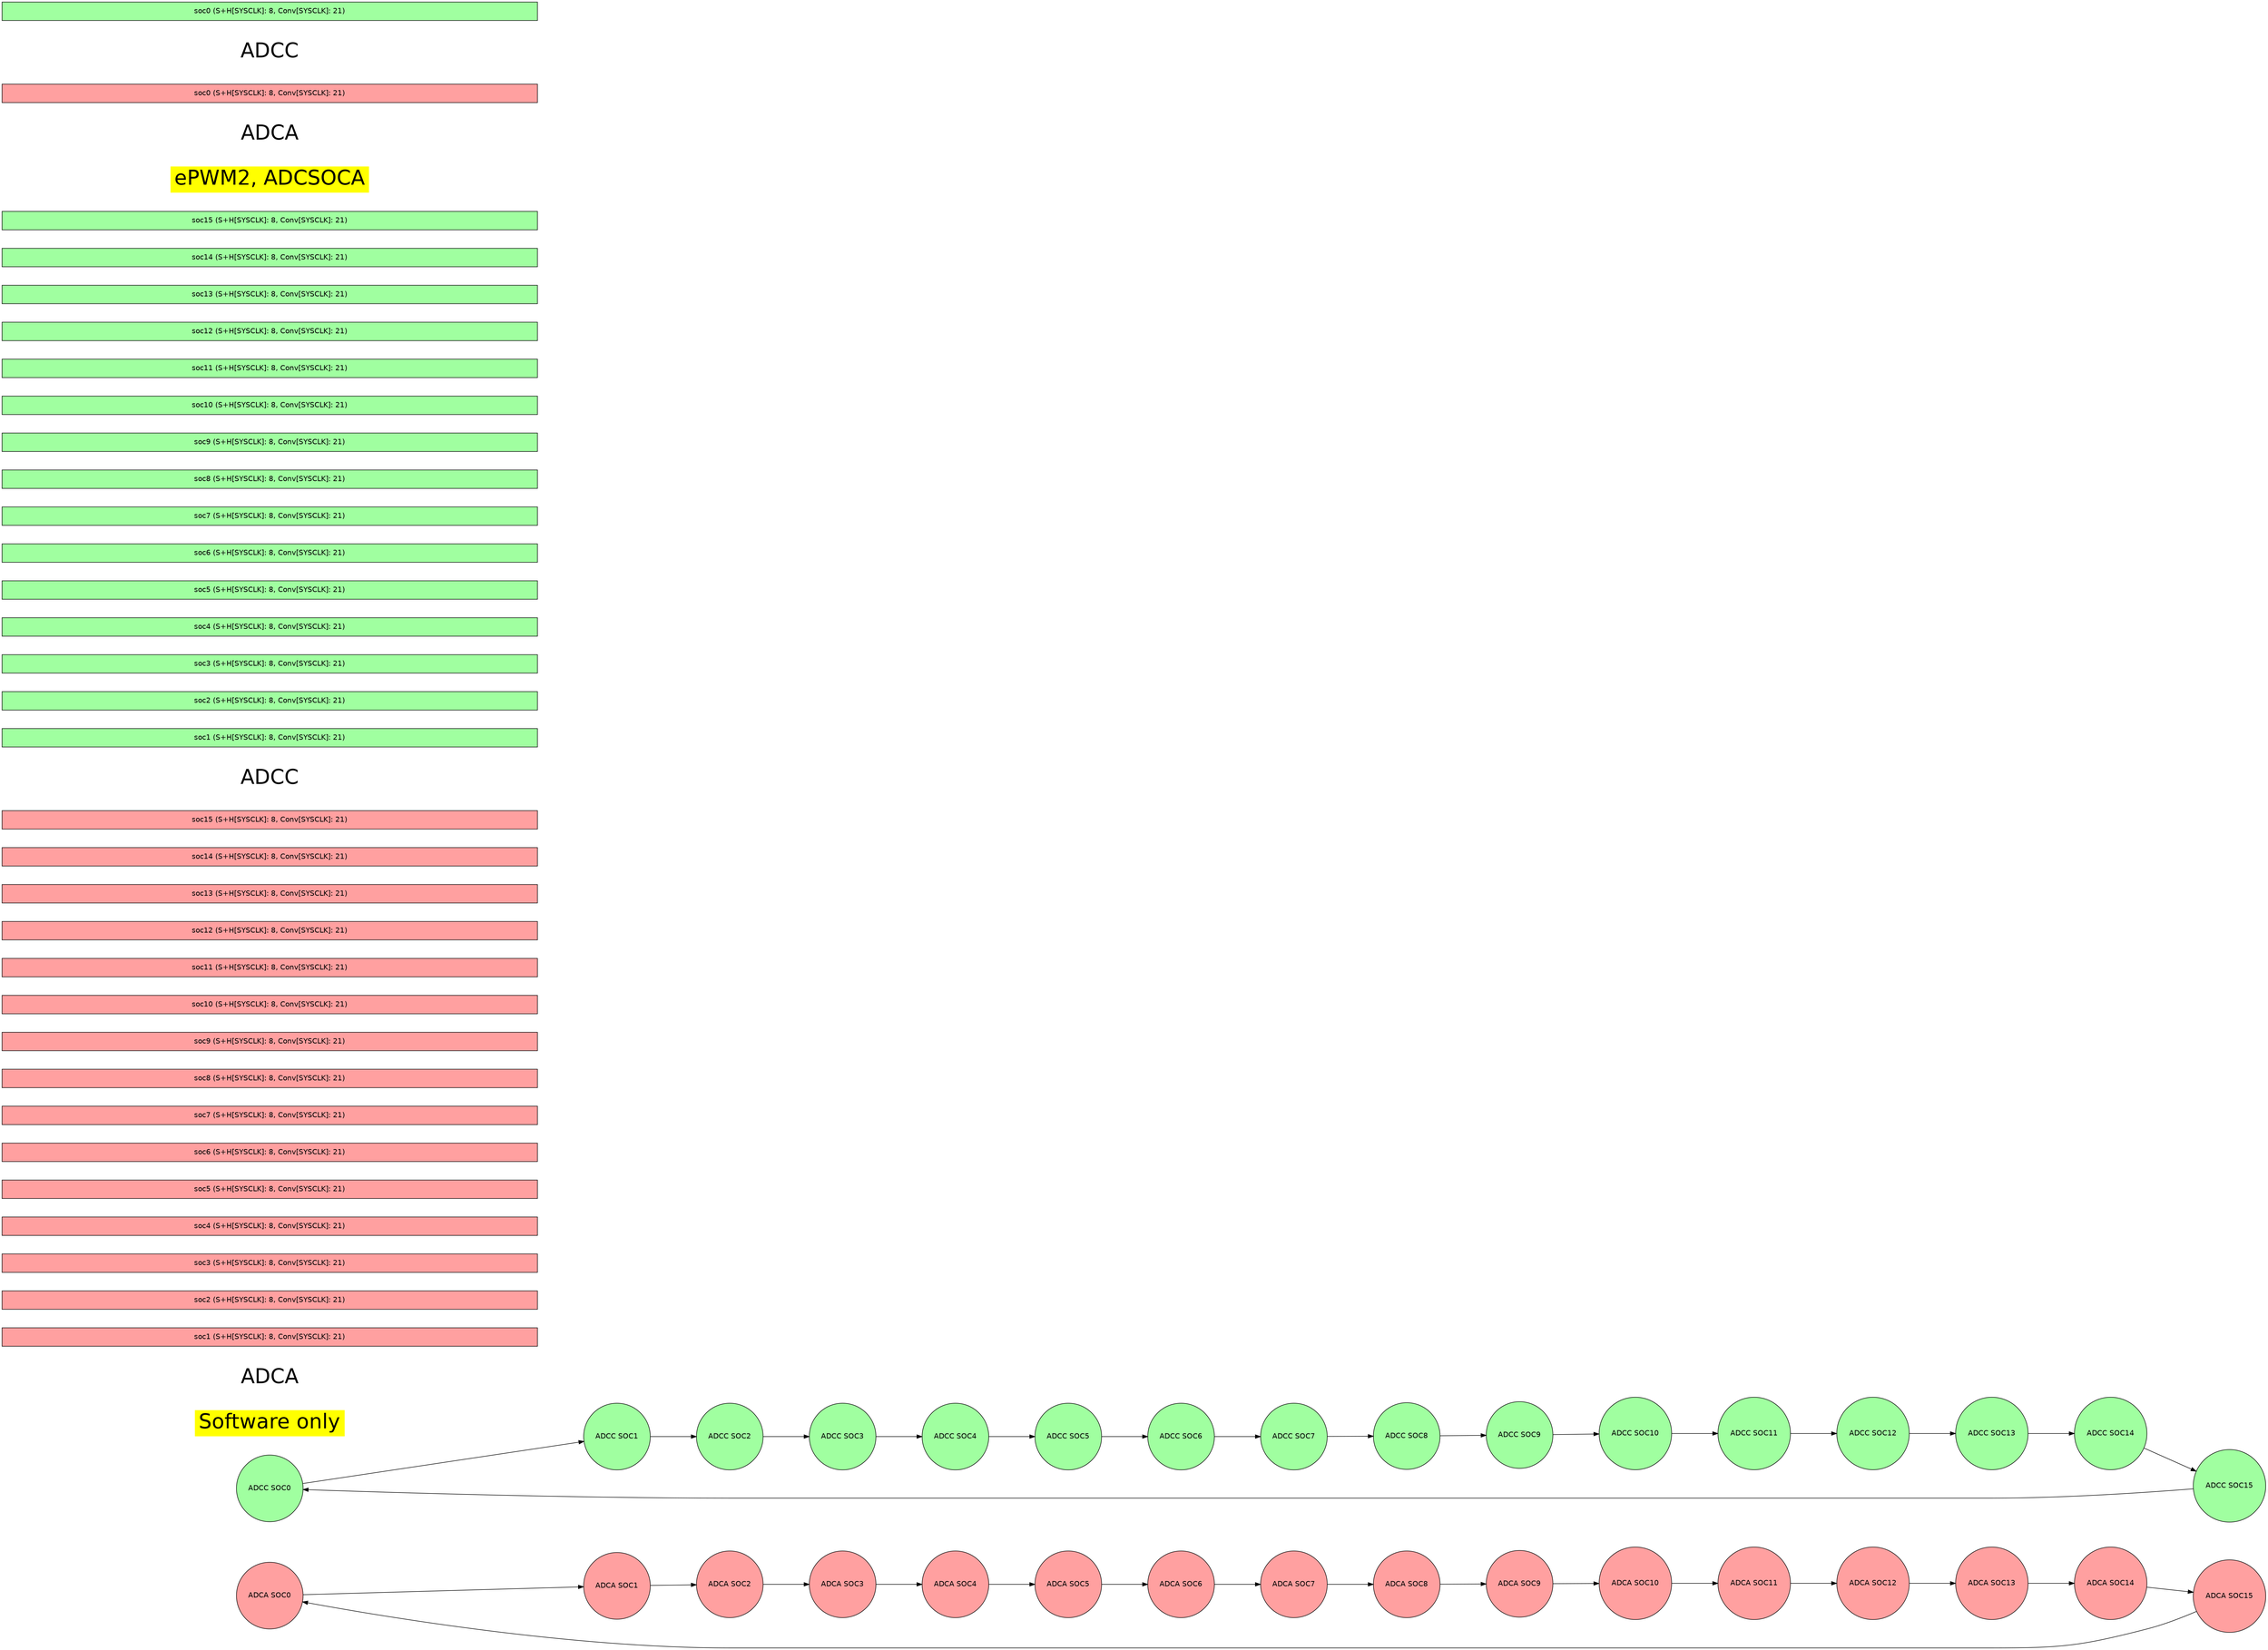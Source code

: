 digraph {
    graph [fontname = "helvetica"];
    node  [fontname = "helvetica"];
    edge  [fontname = "helvetica"];
    graph [mclimit=50 nodesep=0.5 rankdir=LR ranksep=1.25]

    node [shape = circle style=filled];

        adca_SOC0 [label="ADCA SOC0" fillcolor="#FFA0A0" pos="0.000,7.689!"]
        adca_SOC1 [label="ADCA SOC1" fillcolor="#FFA0A0" pos="2.942,7.103!"]
        adca_SOC2 [label="ADCA SOC2" fillcolor="#FFA0A0" pos="5.437,5.437!"]
        adca_SOC3 [label="ADCA SOC3" fillcolor="#FFA0A0" pos="7.103,2.942!"]
        adca_SOC4 [label="ADCA SOC4" fillcolor="#FFA0A0" pos="7.689,0.000!"]
        adca_SOC5 [label="ADCA SOC5" fillcolor="#FFA0A0" pos="7.103,-2.942!"]
        adca_SOC6 [label="ADCA SOC6" fillcolor="#FFA0A0" pos="5.437,-5.437!"]
        adca_SOC7 [label="ADCA SOC7" fillcolor="#FFA0A0" pos="2.942,-7.103!"]
        adca_SOC8 [label="ADCA SOC8" fillcolor="#FFA0A0" pos="0.000,-7.689!"]
        adca_SOC9 [label="ADCA SOC9" fillcolor="#FFA0A0" pos="-2.942,-7.103!"]
        adca_SOC10 [label="ADCA SOC10" fillcolor="#FFA0A0" pos="-5.437,-5.437!"]
        adca_SOC11 [label="ADCA SOC11" fillcolor="#FFA0A0" pos="-7.103,-2.942!"]
        adca_SOC12 [label="ADCA SOC12" fillcolor="#FFA0A0" pos="-7.689,-0.000!"]
        adca_SOC13 [label="ADCA SOC13" fillcolor="#FFA0A0" pos="-7.103,2.942!"]
        adca_SOC14 [label="ADCA SOC14" fillcolor="#FFA0A0" pos="-5.437,5.437!"]
        adca_SOC15 [label="ADCA SOC15" fillcolor="#FFA0A0" pos="-2.942,7.103!"]
        adca_SOC0 -> adca_SOC1
        adca_SOC1 -> adca_SOC2
        adca_SOC2 -> adca_SOC3
        adca_SOC3 -> adca_SOC4
        adca_SOC4 -> adca_SOC5
        adca_SOC5 -> adca_SOC6
        adca_SOC6 -> adca_SOC7
        adca_SOC7 -> adca_SOC8
        adca_SOC8 -> adca_SOC9
        adca_SOC9 -> adca_SOC10
        adca_SOC10 -> adca_SOC11
        adca_SOC11 -> adca_SOC12
        adca_SOC12 -> adca_SOC13
        adca_SOC13 -> adca_SOC14
        adca_SOC14 -> adca_SOC15
        adca_SOC15 -> adca_SOC0
        adcc_SOC0 [label="ADCC SOC0" fillcolor="#A0FFA0" pos="0.000,-43.311!"]
        adcc_SOC1 [label="ADCC SOC1" fillcolor="#A0FFA0" pos="2.942,-43.897!"]
        adcc_SOC2 [label="ADCC SOC2" fillcolor="#A0FFA0" pos="5.437,-45.563!"]
        adcc_SOC3 [label="ADCC SOC3" fillcolor="#A0FFA0" pos="7.103,-48.058!"]
        adcc_SOC4 [label="ADCC SOC4" fillcolor="#A0FFA0" pos="7.689,-51.000!"]
        adcc_SOC5 [label="ADCC SOC5" fillcolor="#A0FFA0" pos="7.103,-53.942!"]
        adcc_SOC6 [label="ADCC SOC6" fillcolor="#A0FFA0" pos="5.437,-56.437!"]
        adcc_SOC7 [label="ADCC SOC7" fillcolor="#A0FFA0" pos="2.942,-58.103!"]
        adcc_SOC8 [label="ADCC SOC8" fillcolor="#A0FFA0" pos="0.000,-58.689!"]
        adcc_SOC9 [label="ADCC SOC9" fillcolor="#A0FFA0" pos="-2.942,-58.103!"]
        adcc_SOC10 [label="ADCC SOC10" fillcolor="#A0FFA0" pos="-5.437,-56.437!"]
        adcc_SOC11 [label="ADCC SOC11" fillcolor="#A0FFA0" pos="-7.103,-53.942!"]
        adcc_SOC12 [label="ADCC SOC12" fillcolor="#A0FFA0" pos="-7.689,-51.000!"]
        adcc_SOC13 [label="ADCC SOC13" fillcolor="#A0FFA0" pos="-7.103,-48.058!"]
        adcc_SOC14 [label="ADCC SOC14" fillcolor="#A0FFA0" pos="-5.437,-45.563!"]
        adcc_SOC15 [label="ADCC SOC15" fillcolor="#A0FFA0" pos="-2.942,-43.897!"]
        adcc_SOC0 -> adcc_SOC1
        adcc_SOC1 -> adcc_SOC2
        adcc_SOC2 -> adcc_SOC3
        adcc_SOC3 -> adcc_SOC4
        adcc_SOC4 -> adcc_SOC5
        adcc_SOC5 -> adcc_SOC6
        adcc_SOC6 -> adcc_SOC7
        adcc_SOC7 -> adcc_SOC8
        adcc_SOC8 -> adcc_SOC9
        adcc_SOC9 -> adcc_SOC10
        adcc_SOC10 -> adcc_SOC11
        adcc_SOC11 -> adcc_SOC12
        adcc_SOC12 -> adcc_SOC13
        adcc_SOC13 -> adcc_SOC14
        adcc_SOC14 -> adcc_SOC15
        adcc_SOC15 -> adcc_SOC0
    node [shape=rect style=filled];
        ADC_TRIGGER_SW_ONLY[label="Software only" fillcolor="yellow"  fontsize="40" color="white" pos="24.000,-3.000!"]
          
        adca_ADC_TRIGGER_SW_ONLY[label="ADCA"  fontsize="40" fillcolor="white" color="white" pos="24.000,-9.000!"]
          
        adca_ADC_TRIGGER_SW_ONLY_soc1[label="soc1 (S+H[SYSCLK]: 8, Conv[SYSCLK]: 21)" fillcolor="#FFA0A0" width="14.500" pos="34.250,-9.000!"]
          
        adca_ADC_TRIGGER_SW_ONLY_soc2[label="soc2 (S+H[SYSCLK]: 8, Conv[SYSCLK]: 21)" fillcolor="#FFA0A0" width="14.500" pos="48.750,-9.000!"]
          
        adca_ADC_TRIGGER_SW_ONLY_soc3[label="soc3 (S+H[SYSCLK]: 8, Conv[SYSCLK]: 21)" fillcolor="#FFA0A0" width="14.500" pos="63.250,-9.000!"]
          
        adca_ADC_TRIGGER_SW_ONLY_soc4[label="soc4 (S+H[SYSCLK]: 8, Conv[SYSCLK]: 21)" fillcolor="#FFA0A0" width="14.500" pos="77.750,-9.000!"]
          
        adca_ADC_TRIGGER_SW_ONLY_soc5[label="soc5 (S+H[SYSCLK]: 8, Conv[SYSCLK]: 21)" fillcolor="#FFA0A0" width="14.500" pos="92.250,-9.000!"]
          
        adca_ADC_TRIGGER_SW_ONLY_soc6[label="soc6 (S+H[SYSCLK]: 8, Conv[SYSCLK]: 21)" fillcolor="#FFA0A0" width="14.500" pos="106.750,-9.000!"]
          
        adca_ADC_TRIGGER_SW_ONLY_soc7[label="soc7 (S+H[SYSCLK]: 8, Conv[SYSCLK]: 21)" fillcolor="#FFA0A0" width="14.500" pos="121.250,-9.000!"]
          
        adca_ADC_TRIGGER_SW_ONLY_soc8[label="soc8 (S+H[SYSCLK]: 8, Conv[SYSCLK]: 21)" fillcolor="#FFA0A0" width="14.500" pos="135.750,-9.000!"]
          
        adca_ADC_TRIGGER_SW_ONLY_soc9[label="soc9 (S+H[SYSCLK]: 8, Conv[SYSCLK]: 21)" fillcolor="#FFA0A0" width="14.500" pos="150.250,-9.000!"]
          
        adca_ADC_TRIGGER_SW_ONLY_soc10[label="soc10 (S+H[SYSCLK]: 8, Conv[SYSCLK]: 21)" fillcolor="#FFA0A0" width="14.500" pos="164.750,-9.000!"]
          
        adca_ADC_TRIGGER_SW_ONLY_soc11[label="soc11 (S+H[SYSCLK]: 8, Conv[SYSCLK]: 21)" fillcolor="#FFA0A0" width="14.500" pos="179.250,-9.000!"]
          
        adca_ADC_TRIGGER_SW_ONLY_soc12[label="soc12 (S+H[SYSCLK]: 8, Conv[SYSCLK]: 21)" fillcolor="#FFA0A0" width="14.500" pos="193.750,-9.000!"]
          
        adca_ADC_TRIGGER_SW_ONLY_soc13[label="soc13 (S+H[SYSCLK]: 8, Conv[SYSCLK]: 21)" fillcolor="#FFA0A0" width="14.500" pos="208.250,-9.000!"]
          
        adca_ADC_TRIGGER_SW_ONLY_soc14[label="soc14 (S+H[SYSCLK]: 8, Conv[SYSCLK]: 21)" fillcolor="#FFA0A0" width="14.500" pos="222.750,-9.000!"]
          
        adca_ADC_TRIGGER_SW_ONLY_soc15[label="soc15 (S+H[SYSCLK]: 8, Conv[SYSCLK]: 21)" fillcolor="#FFA0A0" width="14.500" pos="237.250,-9.000!"]
          
        adcc_ADC_TRIGGER_SW_ONLY[label="ADCC"  fontsize="40" fillcolor="white" color="white" pos="24.000,-12.000!"]
          
        adcc_ADC_TRIGGER_SW_ONLY_soc1[label="soc1 (S+H[SYSCLK]: 8, Conv[SYSCLK]: 21)" fillcolor="#A0FFA0" width="14.500" pos="34.250,-12.000!"]
          
        adcc_ADC_TRIGGER_SW_ONLY_soc2[label="soc2 (S+H[SYSCLK]: 8, Conv[SYSCLK]: 21)" fillcolor="#A0FFA0" width="14.500" pos="48.750,-12.000!"]
          
        adcc_ADC_TRIGGER_SW_ONLY_soc3[label="soc3 (S+H[SYSCLK]: 8, Conv[SYSCLK]: 21)" fillcolor="#A0FFA0" width="14.500" pos="63.250,-12.000!"]
          
        adcc_ADC_TRIGGER_SW_ONLY_soc4[label="soc4 (S+H[SYSCLK]: 8, Conv[SYSCLK]: 21)" fillcolor="#A0FFA0" width="14.500" pos="77.750,-12.000!"]
          
        adcc_ADC_TRIGGER_SW_ONLY_soc5[label="soc5 (S+H[SYSCLK]: 8, Conv[SYSCLK]: 21)" fillcolor="#A0FFA0" width="14.500" pos="92.250,-12.000!"]
          
        adcc_ADC_TRIGGER_SW_ONLY_soc6[label="soc6 (S+H[SYSCLK]: 8, Conv[SYSCLK]: 21)" fillcolor="#A0FFA0" width="14.500" pos="106.750,-12.000!"]
          
        adcc_ADC_TRIGGER_SW_ONLY_soc7[label="soc7 (S+H[SYSCLK]: 8, Conv[SYSCLK]: 21)" fillcolor="#A0FFA0" width="14.500" pos="121.250,-12.000!"]
          
        adcc_ADC_TRIGGER_SW_ONLY_soc8[label="soc8 (S+H[SYSCLK]: 8, Conv[SYSCLK]: 21)" fillcolor="#A0FFA0" width="14.500" pos="135.750,-12.000!"]
          
        adcc_ADC_TRIGGER_SW_ONLY_soc9[label="soc9 (S+H[SYSCLK]: 8, Conv[SYSCLK]: 21)" fillcolor="#A0FFA0" width="14.500" pos="150.250,-12.000!"]
          
        adcc_ADC_TRIGGER_SW_ONLY_soc10[label="soc10 (S+H[SYSCLK]: 8, Conv[SYSCLK]: 21)" fillcolor="#A0FFA0" width="14.500" pos="164.750,-12.000!"]
          
        adcc_ADC_TRIGGER_SW_ONLY_soc11[label="soc11 (S+H[SYSCLK]: 8, Conv[SYSCLK]: 21)" fillcolor="#A0FFA0" width="14.500" pos="179.250,-12.000!"]
          
        adcc_ADC_TRIGGER_SW_ONLY_soc12[label="soc12 (S+H[SYSCLK]: 8, Conv[SYSCLK]: 21)" fillcolor="#A0FFA0" width="14.500" pos="193.750,-12.000!"]
          
        adcc_ADC_TRIGGER_SW_ONLY_soc13[label="soc13 (S+H[SYSCLK]: 8, Conv[SYSCLK]: 21)" fillcolor="#A0FFA0" width="14.500" pos="208.250,-12.000!"]
          
        adcc_ADC_TRIGGER_SW_ONLY_soc14[label="soc14 (S+H[SYSCLK]: 8, Conv[SYSCLK]: 21)" fillcolor="#A0FFA0" width="14.500" pos="222.750,-12.000!"]
          
        adcc_ADC_TRIGGER_SW_ONLY_soc15[label="soc15 (S+H[SYSCLK]: 8, Conv[SYSCLK]: 21)" fillcolor="#A0FFA0" width="14.500" pos="237.250,-12.000!"]
        ADC_TRIGGER_EPWM2_SOCA[label="ePWM2, ADCSOCA" fillcolor="yellow"  fontsize="40" color="white" pos="24.000,-15.000!"]
          
        adca_ADC_TRIGGER_EPWM2_SOCA[label="ADCA"  fontsize="40" fillcolor="white" color="white" pos="24.000,-21.000!"]
          
        adca_ADC_TRIGGER_EPWM2_SOCA_soc0[label="soc0 (S+H[SYSCLK]: 8, Conv[SYSCLK]: 21)" fillcolor="#FFA0A0" width="14.500" pos="34.250,-21.000!"]
          
        adcc_ADC_TRIGGER_EPWM2_SOCA[label="ADCC"  fontsize="40" fillcolor="white" color="white" pos="24.000,-24.000!"]
          
        adcc_ADC_TRIGGER_EPWM2_SOCA_soc0[label="soc0 (S+H[SYSCLK]: 8, Conv[SYSCLK]: 21)" fillcolor="#A0FFA0" width="14.500" pos="34.250,-24.000!"]
}
